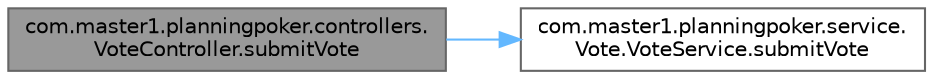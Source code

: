 digraph "com.master1.planningpoker.controllers.VoteController.submitVote"
{
 // LATEX_PDF_SIZE
  bgcolor="transparent";
  edge [fontname=Helvetica,fontsize=10,labelfontname=Helvetica,labelfontsize=10];
  node [fontname=Helvetica,fontsize=10,shape=box,height=0.2,width=0.4];
  rankdir="LR";
  Node1 [id="Node000001",label="com.master1.planningpoker.controllers.\lVoteController.submitVote",height=0.2,width=0.4,color="gray40", fillcolor="grey60", style="filled", fontcolor="black",tooltip="Soumet un vote pour un joueur sur une tâche spécifique."];
  Node1 -> Node2 [id="edge1_Node000001_Node000002",color="steelblue1",style="solid",tooltip=" "];
  Node2 [id="Node000002",label="com.master1.planningpoker.service.\lVote.VoteService.submitVote",height=0.2,width=0.4,color="grey40", fillcolor="white", style="filled",URL="$classcom_1_1master1_1_1planningpoker_1_1service_1_1_vote_1_1_vote_service.html#ac77f6dc413ce4b1e97abb4b13ee10d1d",tooltip=" "];
}
